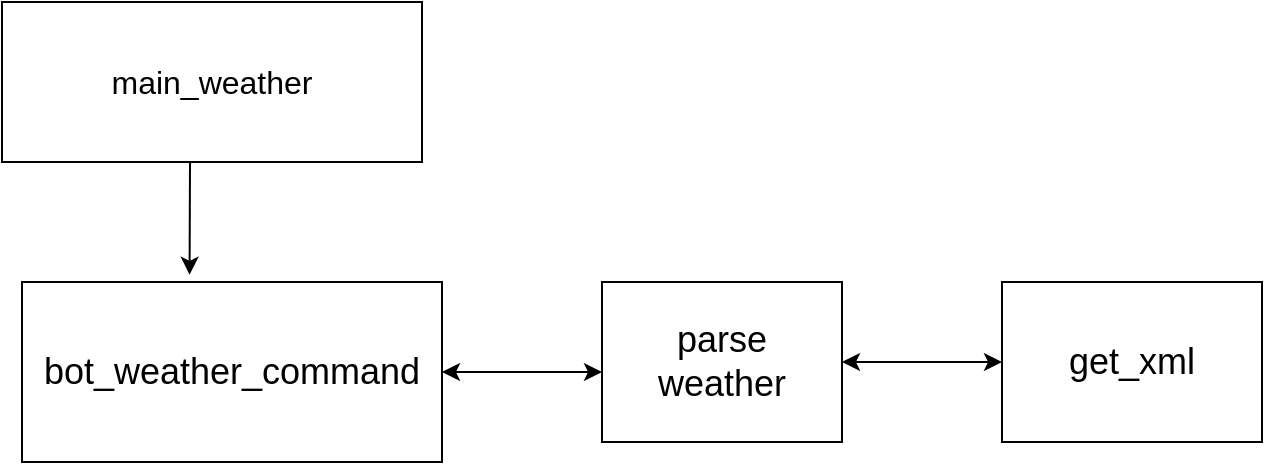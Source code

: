 ﻿<mxfile>
    <diagram id="K1CgtfaB8OZ5-MdgpHC9" name="Страница 1">
        <mxGraphModel dx="1016" dy="498" grid="1" gridSize="10" guides="1" tooltips="1" connect="1" arrows="1" fold="1" page="1" pageScale="1" pageWidth="827" pageHeight="1169" math="0" shadow="0">
            <root>
                <mxCell id="0"/>
                <mxCell id="1" parent="0"/>
                <mxCell id="2" value="&lt;font size=&quot;3&quot;&gt;main_weather&lt;/font&gt;" style="rounded=0;whiteSpace=wrap;html=1;" vertex="1" parent="1">
                    <mxGeometry x="80" y="40" width="210" height="80" as="geometry"/>
                </mxCell>
                <mxCell id="3" value="bot_weather_command" style="rounded=0;whiteSpace=wrap;html=1;fontSize=18;" vertex="1" parent="1">
                    <mxGeometry x="90" y="180" width="210" height="90" as="geometry"/>
                </mxCell>
                <mxCell id="4" value="parse&lt;br&gt;weather" style="rounded=0;whiteSpace=wrap;html=1;fontSize=18;" vertex="1" parent="1">
                    <mxGeometry x="380" y="180" width="120" height="80" as="geometry"/>
                </mxCell>
                <mxCell id="6" value="get_xml" style="rounded=0;whiteSpace=wrap;html=1;fontSize=18;" vertex="1" parent="1">
                    <mxGeometry x="580" y="180" width="130" height="80" as="geometry"/>
                </mxCell>
                <mxCell id="7" value="" style="endArrow=classic;html=1;fontSize=18;entryX=0.399;entryY=-0.04;entryDx=0;entryDy=0;entryPerimeter=0;" edge="1" parent="1" target="3">
                    <mxGeometry width="50" height="50" relative="1" as="geometry">
                        <mxPoint x="174" y="120" as="sourcePoint"/>
                        <mxPoint x="440" y="210" as="targetPoint"/>
                    </mxGeometry>
                </mxCell>
                <mxCell id="8" value="" style="endArrow=classic;startArrow=classic;html=1;fontSize=18;exitX=1;exitY=0.5;exitDx=0;exitDy=0;" edge="1" parent="1" source="3">
                    <mxGeometry width="50" height="50" relative="1" as="geometry">
                        <mxPoint x="390" y="260" as="sourcePoint"/>
                        <mxPoint x="380" y="225" as="targetPoint"/>
                    </mxGeometry>
                </mxCell>
                <mxCell id="9" value="" style="endArrow=classic;startArrow=classic;html=1;fontSize=18;exitX=0;exitY=0.5;exitDx=0;exitDy=0;entryX=1;entryY=0.5;entryDx=0;entryDy=0;" edge="1" parent="1" source="6" target="4">
                    <mxGeometry width="50" height="50" relative="1" as="geometry">
                        <mxPoint x="390" y="260" as="sourcePoint"/>
                        <mxPoint x="440" y="210" as="targetPoint"/>
                    </mxGeometry>
                </mxCell>
            </root>
        </mxGraphModel>
    </diagram>
</mxfile>